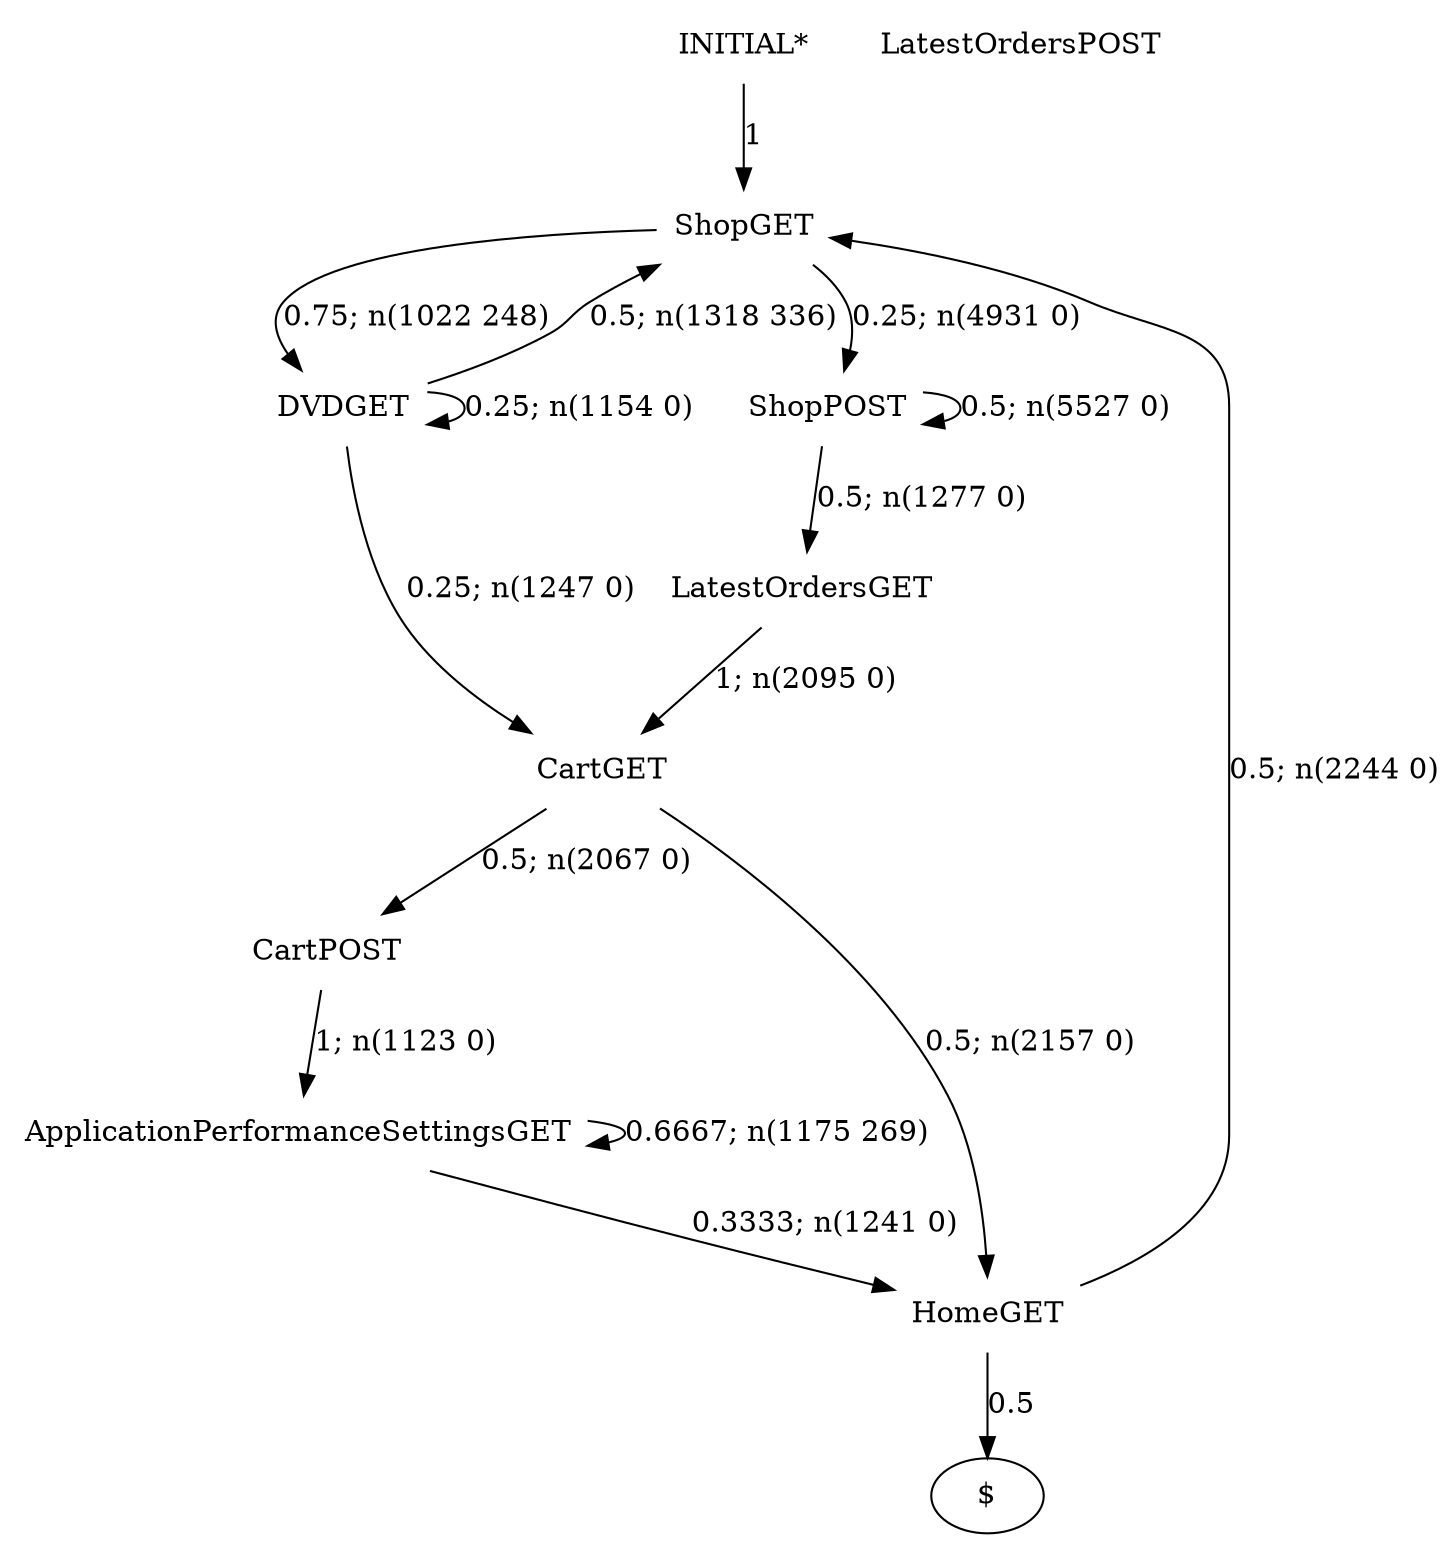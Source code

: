 digraph G {
"INITIAL*" [label="INITIAL*",shape=none];
"ShopGET" [label="ShopGET",shape=none];
"DVDGET" [label="DVDGET",shape=none];
"LatestOrdersGET" [label="LatestOrdersGET",shape=none];
"LatestOrdersPOST" [label="LatestOrdersPOST",shape=none];
"CartGET" [label="CartGET",shape=none];
"CartPOST" [label="CartPOST",shape=none];
"ApplicationPerformanceSettingsGET" [label="ApplicationPerformanceSettingsGET",shape=none];
"HomeGET" [label="HomeGET",shape=none];
"ShopPOST" [label="ShopPOST",shape=none];
"INITIAL*"->"ShopGET" [style=solid,label="1"];
"ShopGET"->"DVDGET" [style=solid,label="0.75; n(1022 248)"];
"ShopGET"->"ShopPOST" [style=solid,label="0.25; n(4931 0)"];
"DVDGET"->"ShopGET" [style=solid,label="0.5; n(1318 336)"];
"DVDGET"->"DVDGET" [style=solid,label="0.25; n(1154 0)"];
"DVDGET"->"CartGET" [style=solid,label="0.25; n(1247 0)"];
"LatestOrdersGET"->"CartGET" [style=solid,label="1; n(2095 0)"];
"CartGET"->"CartPOST" [style=solid,label="0.5; n(2067 0)"];
"CartGET"->"HomeGET" [style=solid,label="0.5; n(2157 0)"];
"CartPOST"->"ApplicationPerformanceSettingsGET" [style=solid,label="1; n(1123 0)"];
"ApplicationPerformanceSettingsGET"->"ApplicationPerformanceSettingsGET" [style=solid,label="0.6667; n(1175 269)"];
"ApplicationPerformanceSettingsGET"->"HomeGET" [style=solid,label="0.3333; n(1241 0)"];
"HomeGET"->"ShopGET" [style=solid,label="0.5; n(2244 0)"];
"HomeGET"->"$" [style=solid,label="0.5"];
"ShopPOST"->"LatestOrdersGET" [style=solid,label="0.5; n(1277 0)"];
"ShopPOST"->"ShopPOST" [style=solid,label="0.5; n(5527 0)"];
}

